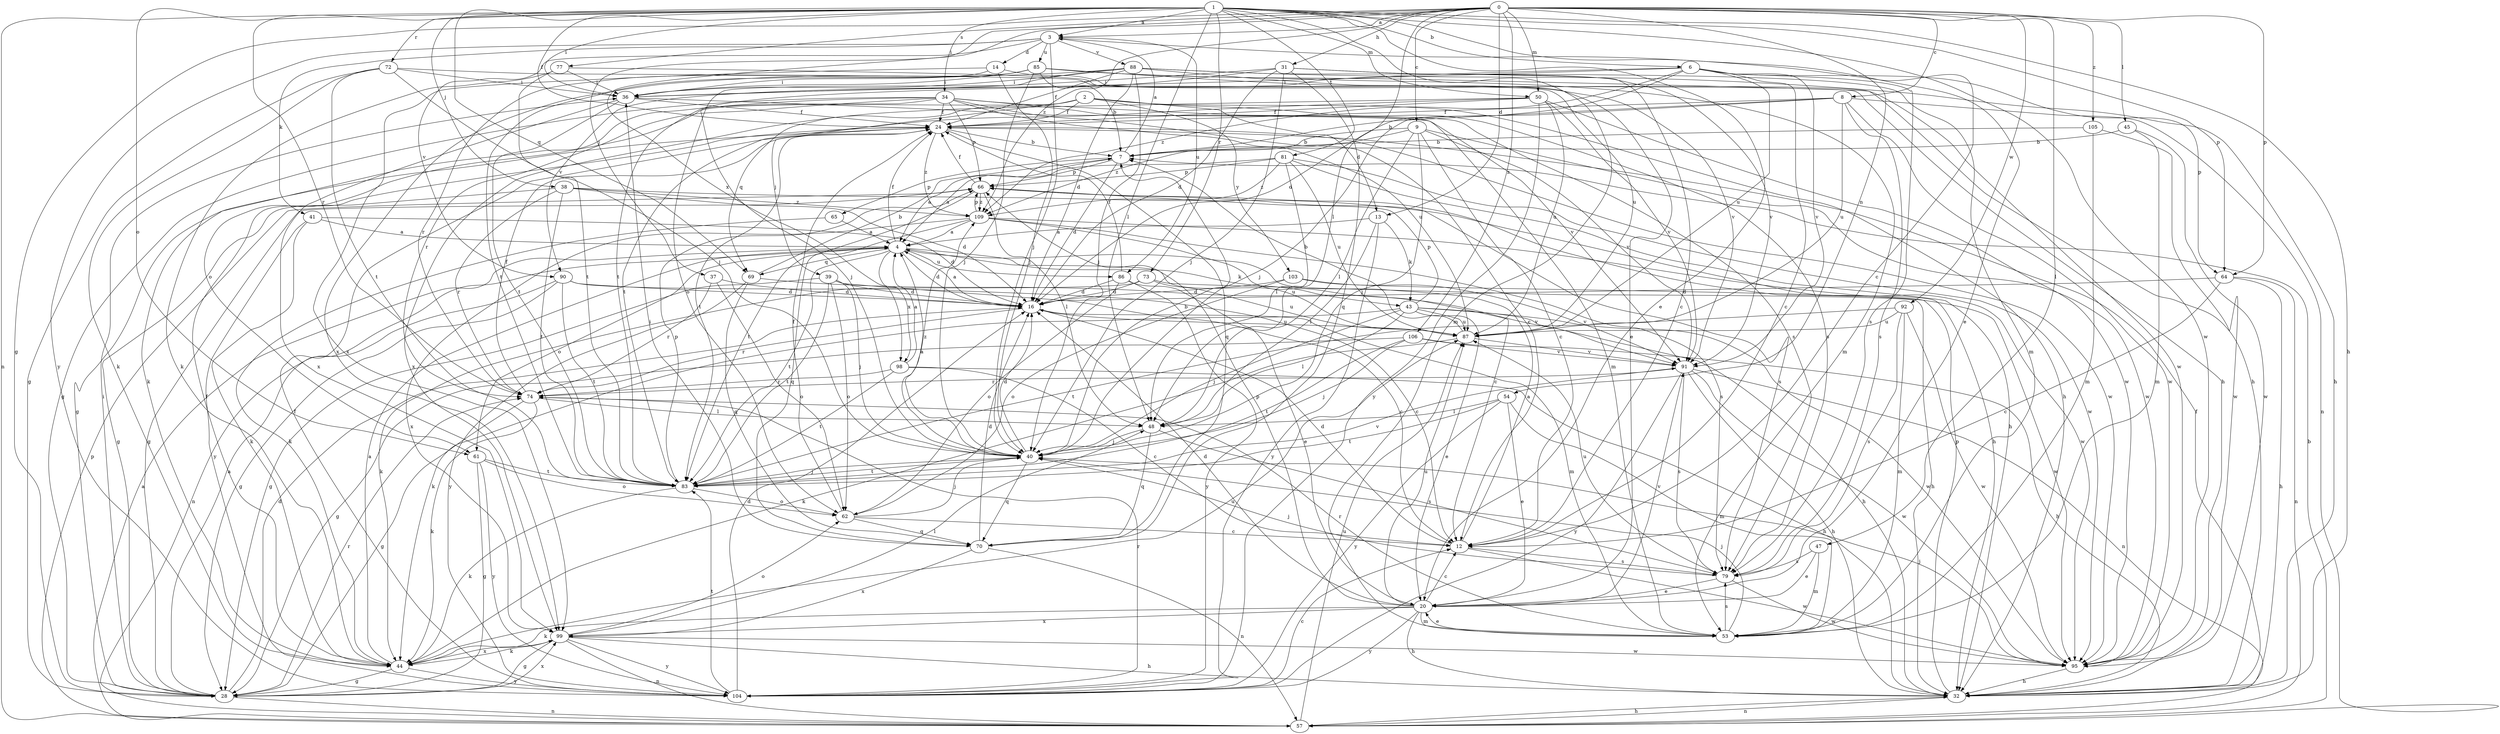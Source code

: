 strict digraph  {
0;
1;
2;
3;
4;
6;
7;
8;
9;
12;
13;
14;
16;
20;
24;
28;
31;
32;
34;
36;
37;
38;
39;
40;
41;
43;
44;
45;
47;
48;
50;
53;
54;
57;
61;
62;
64;
65;
66;
69;
70;
72;
73;
74;
77;
79;
81;
83;
85;
86;
87;
88;
90;
91;
92;
95;
98;
99;
103;
104;
105;
106;
109;
0 -> 3  [label=a];
0 -> 8  [label=c];
0 -> 9  [label=c];
0 -> 13  [label=d];
0 -> 28  [label=g];
0 -> 31  [label=h];
0 -> 37  [label=j];
0 -> 45  [label=l];
0 -> 47  [label=l];
0 -> 48  [label=l];
0 -> 50  [label=m];
0 -> 54  [label=n];
0 -> 64  [label=p];
0 -> 77  [label=s];
0 -> 92  [label=w];
0 -> 98  [label=x];
0 -> 105  [label=z];
0 -> 106  [label=z];
0 -> 109  [label=z];
1 -> 3  [label=a];
1 -> 6  [label=b];
1 -> 12  [label=c];
1 -> 20  [label=e];
1 -> 24  [label=f];
1 -> 32  [label=h];
1 -> 34  [label=i];
1 -> 36  [label=i];
1 -> 38  [label=j];
1 -> 48  [label=l];
1 -> 50  [label=m];
1 -> 53  [label=m];
1 -> 57  [label=n];
1 -> 61  [label=o];
1 -> 64  [label=p];
1 -> 69  [label=q];
1 -> 72  [label=r];
1 -> 73  [label=r];
1 -> 74  [label=r];
1 -> 81  [label=t];
1 -> 95  [label=w];
2 -> 13  [label=d];
2 -> 24  [label=f];
2 -> 32  [label=h];
2 -> 39  [label=j];
2 -> 61  [label=o];
2 -> 69  [label=q];
2 -> 79  [label=s];
2 -> 103  [label=y];
3 -> 14  [label=d];
3 -> 20  [label=e];
3 -> 40  [label=j];
3 -> 41  [label=k];
3 -> 85  [label=u];
3 -> 86  [label=u];
3 -> 88  [label=v];
3 -> 90  [label=v];
3 -> 104  [label=y];
4 -> 16  [label=d];
4 -> 24  [label=f];
4 -> 43  [label=k];
4 -> 61  [label=o];
4 -> 69  [label=q];
4 -> 83  [label=t];
4 -> 86  [label=u];
4 -> 87  [label=u];
4 -> 98  [label=x];
6 -> 12  [label=c];
6 -> 16  [label=d];
6 -> 36  [label=i];
6 -> 64  [label=p];
6 -> 79  [label=s];
6 -> 87  [label=u];
6 -> 90  [label=v];
6 -> 91  [label=v];
6 -> 109  [label=z];
7 -> 3  [label=a];
7 -> 4  [label=a];
7 -> 16  [label=d];
7 -> 65  [label=p];
7 -> 66  [label=p];
8 -> 7  [label=b];
8 -> 24  [label=f];
8 -> 40  [label=j];
8 -> 57  [label=n];
8 -> 79  [label=s];
8 -> 87  [label=u];
8 -> 95  [label=w];
9 -> 7  [label=b];
9 -> 12  [label=c];
9 -> 40  [label=j];
9 -> 48  [label=l];
9 -> 91  [label=v];
9 -> 95  [label=w];
9 -> 109  [label=z];
12 -> 4  [label=a];
12 -> 16  [label=d];
12 -> 79  [label=s];
12 -> 95  [label=w];
13 -> 4  [label=a];
13 -> 43  [label=k];
13 -> 48  [label=l];
13 -> 104  [label=y];
14 -> 36  [label=i];
14 -> 40  [label=j];
14 -> 95  [label=w];
14 -> 99  [label=x];
16 -> 4  [label=a];
16 -> 53  [label=m];
16 -> 74  [label=r];
16 -> 87  [label=u];
20 -> 12  [label=c];
20 -> 16  [label=d];
20 -> 32  [label=h];
20 -> 44  [label=k];
20 -> 53  [label=m];
20 -> 66  [label=p];
20 -> 87  [label=u];
20 -> 91  [label=v];
20 -> 99  [label=x];
20 -> 104  [label=y];
24 -> 7  [label=b];
24 -> 28  [label=g];
24 -> 70  [label=q];
24 -> 83  [label=t];
24 -> 95  [label=w];
24 -> 109  [label=z];
28 -> 4  [label=a];
28 -> 16  [label=d];
28 -> 36  [label=i];
28 -> 57  [label=n];
28 -> 74  [label=r];
28 -> 99  [label=x];
31 -> 12  [label=c];
31 -> 16  [label=d];
31 -> 36  [label=i];
31 -> 40  [label=j];
31 -> 53  [label=m];
31 -> 70  [label=q];
31 -> 83  [label=t];
32 -> 24  [label=f];
32 -> 57  [label=n];
32 -> 66  [label=p];
34 -> 12  [label=c];
34 -> 24  [label=f];
34 -> 28  [label=g];
34 -> 40  [label=j];
34 -> 44  [label=k];
34 -> 53  [label=m];
34 -> 66  [label=p];
34 -> 74  [label=r];
34 -> 79  [label=s];
34 -> 87  [label=u];
36 -> 24  [label=f];
36 -> 83  [label=t];
36 -> 91  [label=v];
36 -> 99  [label=x];
37 -> 16  [label=d];
37 -> 62  [label=o];
37 -> 74  [label=r];
38 -> 16  [label=d];
38 -> 28  [label=g];
38 -> 32  [label=h];
38 -> 74  [label=r];
38 -> 83  [label=t];
38 -> 109  [label=z];
39 -> 12  [label=c];
39 -> 16  [label=d];
39 -> 28  [label=g];
39 -> 40  [label=j];
39 -> 62  [label=o];
39 -> 83  [label=t];
40 -> 4  [label=a];
40 -> 7  [label=b];
40 -> 16  [label=d];
40 -> 70  [label=q];
40 -> 83  [label=t];
40 -> 109  [label=z];
41 -> 4  [label=a];
41 -> 16  [label=d];
41 -> 44  [label=k];
41 -> 104  [label=y];
43 -> 20  [label=e];
43 -> 32  [label=h];
43 -> 40  [label=j];
43 -> 44  [label=k];
43 -> 48  [label=l];
43 -> 66  [label=p];
43 -> 87  [label=u];
43 -> 95  [label=w];
44 -> 4  [label=a];
44 -> 24  [label=f];
44 -> 28  [label=g];
44 -> 87  [label=u];
44 -> 99  [label=x];
44 -> 104  [label=y];
45 -> 7  [label=b];
45 -> 53  [label=m];
45 -> 95  [label=w];
47 -> 20  [label=e];
47 -> 53  [label=m];
47 -> 79  [label=s];
48 -> 40  [label=j];
48 -> 70  [label=q];
48 -> 79  [label=s];
50 -> 24  [label=f];
50 -> 83  [label=t];
50 -> 87  [label=u];
50 -> 91  [label=v];
50 -> 95  [label=w];
50 -> 99  [label=x];
50 -> 104  [label=y];
53 -> 20  [label=e];
53 -> 40  [label=j];
53 -> 74  [label=r];
53 -> 79  [label=s];
54 -> 20  [label=e];
54 -> 48  [label=l];
54 -> 53  [label=m];
54 -> 83  [label=t];
54 -> 104  [label=y];
57 -> 4  [label=a];
57 -> 7  [label=b];
57 -> 32  [label=h];
57 -> 66  [label=p];
57 -> 87  [label=u];
61 -> 28  [label=g];
61 -> 62  [label=o];
61 -> 83  [label=t];
61 -> 104  [label=y];
62 -> 12  [label=c];
62 -> 24  [label=f];
62 -> 40  [label=j];
62 -> 70  [label=q];
64 -> 12  [label=c];
64 -> 16  [label=d];
64 -> 32  [label=h];
64 -> 57  [label=n];
65 -> 4  [label=a];
65 -> 44  [label=k];
66 -> 24  [label=f];
66 -> 28  [label=g];
66 -> 48  [label=l];
66 -> 79  [label=s];
66 -> 83  [label=t];
66 -> 109  [label=z];
69 -> 7  [label=b];
69 -> 70  [label=q];
69 -> 91  [label=v];
69 -> 104  [label=y];
70 -> 16  [label=d];
70 -> 36  [label=i];
70 -> 57  [label=n];
70 -> 99  [label=x];
72 -> 28  [label=g];
72 -> 32  [label=h];
72 -> 36  [label=i];
72 -> 40  [label=j];
72 -> 44  [label=k];
72 -> 83  [label=t];
73 -> 16  [label=d];
73 -> 32  [label=h];
73 -> 44  [label=k];
73 -> 87  [label=u];
74 -> 24  [label=f];
74 -> 28  [label=g];
74 -> 44  [label=k];
74 -> 48  [label=l];
77 -> 36  [label=i];
77 -> 44  [label=k];
77 -> 83  [label=t];
77 -> 87  [label=u];
79 -> 20  [label=e];
79 -> 40  [label=j];
79 -> 87  [label=u];
79 -> 95  [label=w];
81 -> 4  [label=a];
81 -> 32  [label=h];
81 -> 48  [label=l];
81 -> 66  [label=p];
81 -> 87  [label=u];
81 -> 95  [label=w];
81 -> 109  [label=z];
83 -> 40  [label=j];
83 -> 44  [label=k];
83 -> 62  [label=o];
83 -> 66  [label=p];
83 -> 91  [label=v];
85 -> 7  [label=b];
85 -> 32  [label=h];
85 -> 36  [label=i];
85 -> 40  [label=j];
85 -> 53  [label=m];
85 -> 74  [label=r];
85 -> 83  [label=t];
85 -> 91  [label=v];
86 -> 16  [label=d];
86 -> 20  [label=e];
86 -> 24  [label=f];
86 -> 62  [label=o];
86 -> 104  [label=y];
87 -> 7  [label=b];
87 -> 44  [label=k];
87 -> 91  [label=v];
88 -> 16  [label=d];
88 -> 20  [label=e];
88 -> 24  [label=f];
88 -> 32  [label=h];
88 -> 36  [label=i];
88 -> 40  [label=j];
88 -> 62  [label=o];
88 -> 91  [label=v];
88 -> 99  [label=x];
90 -> 12  [label=c];
90 -> 16  [label=d];
90 -> 28  [label=g];
90 -> 57  [label=n];
90 -> 83  [label=t];
91 -> 32  [label=h];
91 -> 57  [label=n];
91 -> 74  [label=r];
91 -> 79  [label=s];
91 -> 95  [label=w];
91 -> 104  [label=y];
92 -> 53  [label=m];
92 -> 79  [label=s];
92 -> 83  [label=t];
92 -> 87  [label=u];
92 -> 95  [label=w];
95 -> 32  [label=h];
95 -> 40  [label=j];
98 -> 4  [label=a];
98 -> 12  [label=c];
98 -> 32  [label=h];
98 -> 74  [label=r];
98 -> 83  [label=t];
99 -> 28  [label=g];
99 -> 32  [label=h];
99 -> 44  [label=k];
99 -> 48  [label=l];
99 -> 57  [label=n];
99 -> 62  [label=o];
99 -> 95  [label=w];
99 -> 104  [label=y];
103 -> 16  [label=d];
103 -> 62  [label=o];
103 -> 91  [label=v];
103 -> 95  [label=w];
104 -> 12  [label=c];
104 -> 16  [label=d];
104 -> 24  [label=f];
104 -> 74  [label=r];
104 -> 83  [label=t];
105 -> 7  [label=b];
105 -> 53  [label=m];
105 -> 95  [label=w];
106 -> 28  [label=g];
106 -> 32  [label=h];
106 -> 40  [label=j];
106 -> 83  [label=t];
106 -> 91  [label=v];
109 -> 4  [label=a];
109 -> 12  [label=c];
109 -> 66  [label=p];
109 -> 70  [label=q];
109 -> 79  [label=s];
109 -> 95  [label=w];
109 -> 99  [label=x];
}
